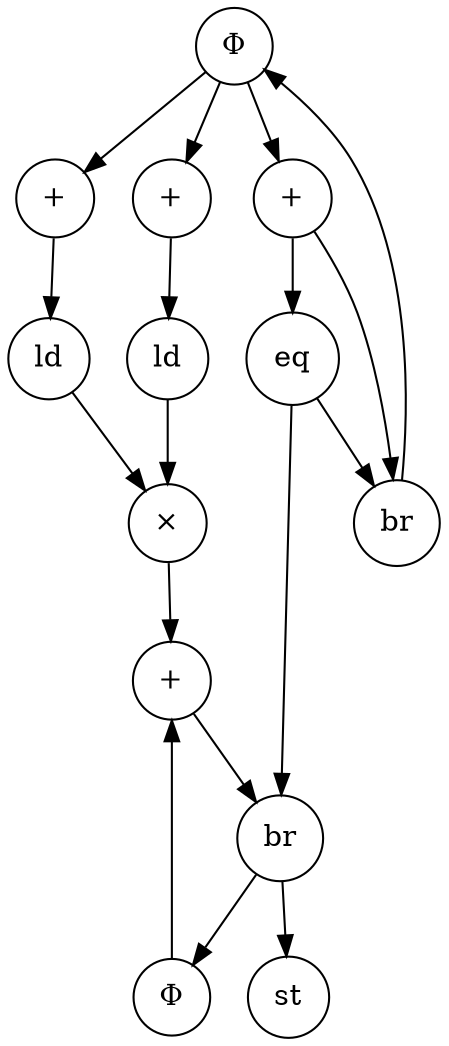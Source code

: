 digraph "DFG for'fir' function" {
	Node0phi[shape=circle, label="Φ"];
	Node1phi[shape=circle, label="Φ"];
	Node2getelementptr[shape=circle, label="+"];
	Node3load[shape=circle, label="ld"];
	Node4getelementptr[shape=circle, label="+"];
	Node5load[shape=circle, label="ld"];
	Node6fmul[shape=circle, label="×"];
	Node7fadd[shape=circle, label="+"];
	Node8add[shape=circle, label="+"];
	Node9icmp[shape=circle, label="eq"];
	Node10br[shape=circle, label="br"];
	Node11br[shape=circle, label="br"];
	Node12store[shape=circle, label="st"];
edge [color=black]
	Node0phi -> Node2getelementptr
	Node2getelementptr -> Node3load
	Node0phi -> Node4getelementptr
	Node4getelementptr -> Node5load
	Node3load -> Node6fmul
	Node5load -> Node6fmul
	Node1phi -> Node7fadd
	Node6fmul -> Node7fadd
	Node0phi -> Node8add
	Node8add -> Node9icmp
	Node9icmp -> Node10br
	Node9icmp -> Node11br
	Node8add -> Node10br
	Node10br -> Node0phi
	Node7fadd -> Node11br
	Node11br -> Node1phi
	Node11br -> Node12store
}
